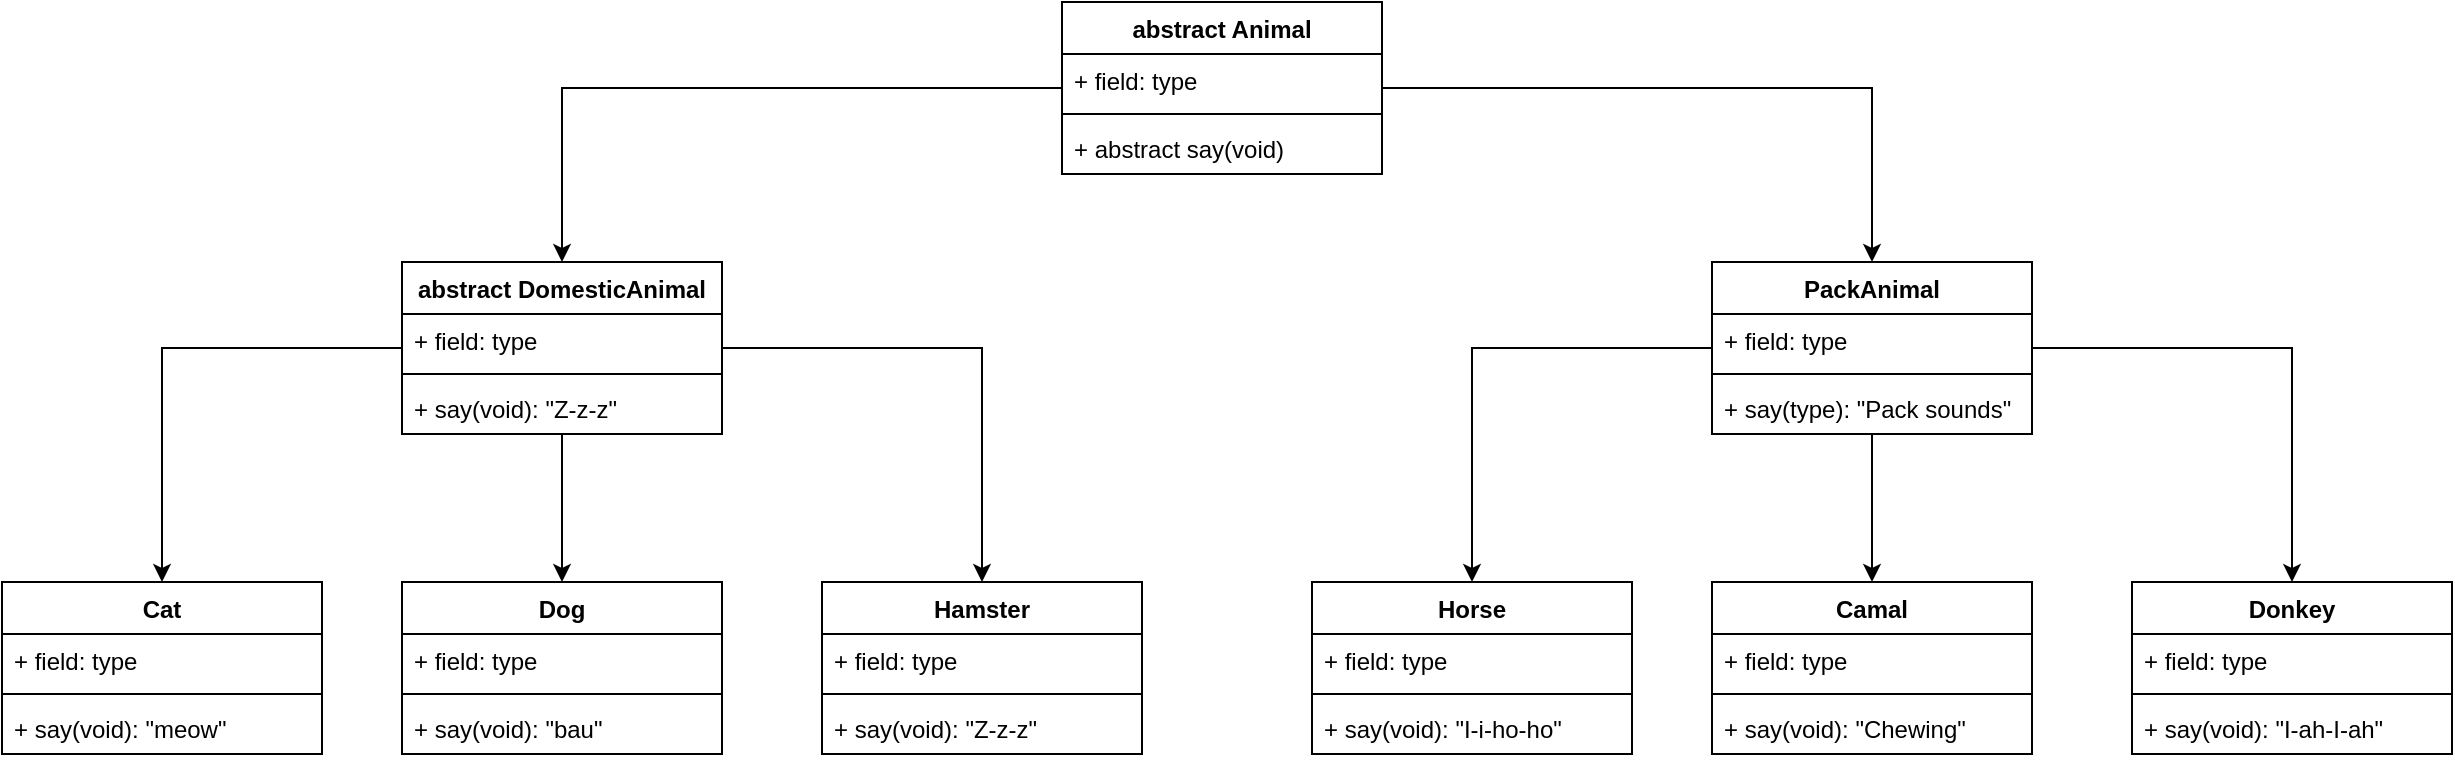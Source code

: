 <mxfile version="21.1.7" type="google">
  <diagram id="C5RBs43oDa-KdzZeNtuy" name="Page-1">
    <mxGraphModel grid="1" page="1" gridSize="10" guides="1" tooltips="1" connect="1" arrows="1" fold="1" pageScale="1" pageWidth="827" pageHeight="1169" math="0" shadow="0">
      <root>
        <mxCell id="WIyWlLk6GJQsqaUBKTNV-0" />
        <mxCell id="WIyWlLk6GJQsqaUBKTNV-1" parent="WIyWlLk6GJQsqaUBKTNV-0" />
        <mxCell id="azKIVC53_juSQXnRm8xF-33" value="" style="edgeStyle=orthogonalEdgeStyle;rounded=0;orthogonalLoop=1;jettySize=auto;html=1;entryX=0.5;entryY=0;entryDx=0;entryDy=0;" edge="1" parent="WIyWlLk6GJQsqaUBKTNV-1" source="azKIVC53_juSQXnRm8xF-0" target="azKIVC53_juSQXnRm8xF-8">
          <mxGeometry relative="1" as="geometry" />
        </mxCell>
        <mxCell id="azKIVC53_juSQXnRm8xF-34" value="" style="edgeStyle=orthogonalEdgeStyle;rounded=0;orthogonalLoop=1;jettySize=auto;html=1;entryX=0.5;entryY=0;entryDx=0;entryDy=0;" edge="1" parent="WIyWlLk6GJQsqaUBKTNV-1" source="azKIVC53_juSQXnRm8xF-0" target="azKIVC53_juSQXnRm8xF-12">
          <mxGeometry relative="1" as="geometry" />
        </mxCell>
        <mxCell id="azKIVC53_juSQXnRm8xF-40" value="" style="edgeStyle=orthogonalEdgeStyle;rounded=0;orthogonalLoop=1;jettySize=auto;html=1;entryX=0.5;entryY=0;entryDx=0;entryDy=0;" edge="1" parent="WIyWlLk6GJQsqaUBKTNV-1" source="azKIVC53_juSQXnRm8xF-0" target="azKIVC53_juSQXnRm8xF-16">
          <mxGeometry relative="1" as="geometry">
            <mxPoint x="50" y="243" as="targetPoint" />
          </mxGeometry>
        </mxCell>
        <mxCell id="azKIVC53_juSQXnRm8xF-0" value="abstract DomesticAnimal" style="swimlane;fontStyle=1;align=center;verticalAlign=top;childLayout=stackLayout;horizontal=1;startSize=26;horizontalStack=0;resizeParent=1;resizeParentMax=0;resizeLast=0;collapsible=1;marginBottom=0;whiteSpace=wrap;html=1;" vertex="1" parent="WIyWlLk6GJQsqaUBKTNV-1">
          <mxGeometry x="-190" y="200" width="160" height="86" as="geometry" />
        </mxCell>
        <mxCell id="azKIVC53_juSQXnRm8xF-1" value="+ field: type" style="text;strokeColor=none;fillColor=none;align=left;verticalAlign=top;spacingLeft=4;spacingRight=4;overflow=hidden;rotatable=0;points=[[0,0.5],[1,0.5]];portConstraint=eastwest;whiteSpace=wrap;html=1;" vertex="1" parent="azKIVC53_juSQXnRm8xF-0">
          <mxGeometry y="26" width="160" height="26" as="geometry" />
        </mxCell>
        <mxCell id="azKIVC53_juSQXnRm8xF-2" value="" style="line;strokeWidth=1;fillColor=none;align=left;verticalAlign=middle;spacingTop=-1;spacingLeft=3;spacingRight=3;rotatable=0;labelPosition=right;points=[];portConstraint=eastwest;strokeColor=inherit;" vertex="1" parent="azKIVC53_juSQXnRm8xF-0">
          <mxGeometry y="52" width="160" height="8" as="geometry" />
        </mxCell>
        <mxCell id="azKIVC53_juSQXnRm8xF-3" value="+ say(void): &quot;Z-z-z&quot;" style="text;strokeColor=none;fillColor=none;align=left;verticalAlign=top;spacingLeft=4;spacingRight=4;overflow=hidden;rotatable=0;points=[[0,0.5],[1,0.5]];portConstraint=eastwest;whiteSpace=wrap;html=1;" vertex="1" parent="azKIVC53_juSQXnRm8xF-0">
          <mxGeometry y="60" width="160" height="26" as="geometry" />
        </mxCell>
        <mxCell id="azKIVC53_juSQXnRm8xF-45" value="" style="edgeStyle=orthogonalEdgeStyle;rounded=0;orthogonalLoop=1;jettySize=auto;html=1;entryX=0.5;entryY=0;entryDx=0;entryDy=0;" edge="1" parent="WIyWlLk6GJQsqaUBKTNV-1" source="azKIVC53_juSQXnRm8xF-4" target="azKIVC53_juSQXnRm8xF-20">
          <mxGeometry relative="1" as="geometry">
            <mxPoint x="390.0" y="243" as="targetPoint" />
          </mxGeometry>
        </mxCell>
        <mxCell id="azKIVC53_juSQXnRm8xF-46" value="" style="edgeStyle=orthogonalEdgeStyle;rounded=0;orthogonalLoop=1;jettySize=auto;html=1;" edge="1" parent="WIyWlLk6GJQsqaUBKTNV-1" source="azKIVC53_juSQXnRm8xF-4" target="azKIVC53_juSQXnRm8xF-24">
          <mxGeometry relative="1" as="geometry" />
        </mxCell>
        <mxCell id="azKIVC53_juSQXnRm8xF-51" value="" style="edgeStyle=orthogonalEdgeStyle;rounded=0;orthogonalLoop=1;jettySize=auto;html=1;entryX=0.5;entryY=0;entryDx=0;entryDy=0;" edge="1" parent="WIyWlLk6GJQsqaUBKTNV-1" source="azKIVC53_juSQXnRm8xF-4" target="azKIVC53_juSQXnRm8xF-28">
          <mxGeometry relative="1" as="geometry">
            <mxPoint x="705.0" y="243" as="targetPoint" />
          </mxGeometry>
        </mxCell>
        <mxCell id="azKIVC53_juSQXnRm8xF-4" value="PackAnimal" style="swimlane;fontStyle=1;align=center;verticalAlign=top;childLayout=stackLayout;horizontal=1;startSize=26;horizontalStack=0;resizeParent=1;resizeParentMax=0;resizeLast=0;collapsible=1;marginBottom=0;whiteSpace=wrap;html=1;" vertex="1" parent="WIyWlLk6GJQsqaUBKTNV-1">
          <mxGeometry x="465" y="200" width="160" height="86" as="geometry" />
        </mxCell>
        <mxCell id="azKIVC53_juSQXnRm8xF-5" value="+ field: type" style="text;strokeColor=none;fillColor=none;align=left;verticalAlign=top;spacingLeft=4;spacingRight=4;overflow=hidden;rotatable=0;points=[[0,0.5],[1,0.5]];portConstraint=eastwest;whiteSpace=wrap;html=1;" vertex="1" parent="azKIVC53_juSQXnRm8xF-4">
          <mxGeometry y="26" width="160" height="26" as="geometry" />
        </mxCell>
        <mxCell id="azKIVC53_juSQXnRm8xF-6" value="" style="line;strokeWidth=1;fillColor=none;align=left;verticalAlign=middle;spacingTop=-1;spacingLeft=3;spacingRight=3;rotatable=0;labelPosition=right;points=[];portConstraint=eastwest;strokeColor=inherit;" vertex="1" parent="azKIVC53_juSQXnRm8xF-4">
          <mxGeometry y="52" width="160" height="8" as="geometry" />
        </mxCell>
        <mxCell id="azKIVC53_juSQXnRm8xF-7" value="+ say(type): &quot;Pack sounds&quot;" style="text;strokeColor=none;fillColor=none;align=left;verticalAlign=top;spacingLeft=4;spacingRight=4;overflow=hidden;rotatable=0;points=[[0,0.5],[1,0.5]];portConstraint=eastwest;whiteSpace=wrap;html=1;" vertex="1" parent="azKIVC53_juSQXnRm8xF-4">
          <mxGeometry y="60" width="160" height="26" as="geometry" />
        </mxCell>
        <mxCell id="azKIVC53_juSQXnRm8xF-8" value="Cat" style="swimlane;fontStyle=1;align=center;verticalAlign=top;childLayout=stackLayout;horizontal=1;startSize=26;horizontalStack=0;resizeParent=1;resizeParentMax=0;resizeLast=0;collapsible=1;marginBottom=0;whiteSpace=wrap;html=1;" vertex="1" parent="WIyWlLk6GJQsqaUBKTNV-1">
          <mxGeometry x="-390" y="360" width="160" height="86" as="geometry" />
        </mxCell>
        <mxCell id="azKIVC53_juSQXnRm8xF-9" value="+ field: type" style="text;strokeColor=none;fillColor=none;align=left;verticalAlign=top;spacingLeft=4;spacingRight=4;overflow=hidden;rotatable=0;points=[[0,0.5],[1,0.5]];portConstraint=eastwest;whiteSpace=wrap;html=1;" vertex="1" parent="azKIVC53_juSQXnRm8xF-8">
          <mxGeometry y="26" width="160" height="26" as="geometry" />
        </mxCell>
        <mxCell id="azKIVC53_juSQXnRm8xF-10" value="" style="line;strokeWidth=1;fillColor=none;align=left;verticalAlign=middle;spacingTop=-1;spacingLeft=3;spacingRight=3;rotatable=0;labelPosition=right;points=[];portConstraint=eastwest;strokeColor=inherit;" vertex="1" parent="azKIVC53_juSQXnRm8xF-8">
          <mxGeometry y="52" width="160" height="8" as="geometry" />
        </mxCell>
        <mxCell id="azKIVC53_juSQXnRm8xF-11" value="+ say(void): &quot;meow&quot;" style="text;strokeColor=none;fillColor=none;align=left;verticalAlign=top;spacingLeft=4;spacingRight=4;overflow=hidden;rotatable=0;points=[[0,0.5],[1,0.5]];portConstraint=eastwest;whiteSpace=wrap;html=1;" vertex="1" parent="azKIVC53_juSQXnRm8xF-8">
          <mxGeometry y="60" width="160" height="26" as="geometry" />
        </mxCell>
        <mxCell id="azKIVC53_juSQXnRm8xF-12" value="Dog" style="swimlane;fontStyle=1;align=center;verticalAlign=top;childLayout=stackLayout;horizontal=1;startSize=26;horizontalStack=0;resizeParent=1;resizeParentMax=0;resizeLast=0;collapsible=1;marginBottom=0;whiteSpace=wrap;html=1;" vertex="1" parent="WIyWlLk6GJQsqaUBKTNV-1">
          <mxGeometry x="-190" y="360" width="160" height="86" as="geometry" />
        </mxCell>
        <mxCell id="azKIVC53_juSQXnRm8xF-13" value="+ field: type" style="text;strokeColor=none;fillColor=none;align=left;verticalAlign=top;spacingLeft=4;spacingRight=4;overflow=hidden;rotatable=0;points=[[0,0.5],[1,0.5]];portConstraint=eastwest;whiteSpace=wrap;html=1;" vertex="1" parent="azKIVC53_juSQXnRm8xF-12">
          <mxGeometry y="26" width="160" height="26" as="geometry" />
        </mxCell>
        <mxCell id="azKIVC53_juSQXnRm8xF-14" value="" style="line;strokeWidth=1;fillColor=none;align=left;verticalAlign=middle;spacingTop=-1;spacingLeft=3;spacingRight=3;rotatable=0;labelPosition=right;points=[];portConstraint=eastwest;strokeColor=inherit;" vertex="1" parent="azKIVC53_juSQXnRm8xF-12">
          <mxGeometry y="52" width="160" height="8" as="geometry" />
        </mxCell>
        <mxCell id="azKIVC53_juSQXnRm8xF-15" value="+ say(void):&amp;nbsp;&quot;bau&quot;" style="text;strokeColor=none;fillColor=none;align=left;verticalAlign=top;spacingLeft=4;spacingRight=4;overflow=hidden;rotatable=0;points=[[0,0.5],[1,0.5]];portConstraint=eastwest;whiteSpace=wrap;html=1;" vertex="1" parent="azKIVC53_juSQXnRm8xF-12">
          <mxGeometry y="60" width="160" height="26" as="geometry" />
        </mxCell>
        <mxCell id="azKIVC53_juSQXnRm8xF-16" value="Hamster" style="swimlane;fontStyle=1;align=center;verticalAlign=top;childLayout=stackLayout;horizontal=1;startSize=26;horizontalStack=0;resizeParent=1;resizeParentMax=0;resizeLast=0;collapsible=1;marginBottom=0;whiteSpace=wrap;html=1;" vertex="1" parent="WIyWlLk6GJQsqaUBKTNV-1">
          <mxGeometry x="20" y="360" width="160" height="86" as="geometry" />
        </mxCell>
        <mxCell id="azKIVC53_juSQXnRm8xF-17" value="+ field: type" style="text;strokeColor=none;fillColor=none;align=left;verticalAlign=top;spacingLeft=4;spacingRight=4;overflow=hidden;rotatable=0;points=[[0,0.5],[1,0.5]];portConstraint=eastwest;whiteSpace=wrap;html=1;" vertex="1" parent="azKIVC53_juSQXnRm8xF-16">
          <mxGeometry y="26" width="160" height="26" as="geometry" />
        </mxCell>
        <mxCell id="azKIVC53_juSQXnRm8xF-18" value="" style="line;strokeWidth=1;fillColor=none;align=left;verticalAlign=middle;spacingTop=-1;spacingLeft=3;spacingRight=3;rotatable=0;labelPosition=right;points=[];portConstraint=eastwest;strokeColor=inherit;" vertex="1" parent="azKIVC53_juSQXnRm8xF-16">
          <mxGeometry y="52" width="160" height="8" as="geometry" />
        </mxCell>
        <mxCell id="azKIVC53_juSQXnRm8xF-19" value="+ say(void): &quot;Z-z-z&quot;" style="text;strokeColor=none;fillColor=none;align=left;verticalAlign=top;spacingLeft=4;spacingRight=4;overflow=hidden;rotatable=0;points=[[0,0.5],[1,0.5]];portConstraint=eastwest;whiteSpace=wrap;html=1;" vertex="1" parent="azKIVC53_juSQXnRm8xF-16">
          <mxGeometry y="60" width="160" height="26" as="geometry" />
        </mxCell>
        <mxCell id="azKIVC53_juSQXnRm8xF-20" value="Horse" style="swimlane;fontStyle=1;align=center;verticalAlign=top;childLayout=stackLayout;horizontal=1;startSize=26;horizontalStack=0;resizeParent=1;resizeParentMax=0;resizeLast=0;collapsible=1;marginBottom=0;whiteSpace=wrap;html=1;" vertex="1" parent="WIyWlLk6GJQsqaUBKTNV-1">
          <mxGeometry x="265" y="360" width="160" height="86" as="geometry" />
        </mxCell>
        <mxCell id="azKIVC53_juSQXnRm8xF-21" value="+ field: type" style="text;strokeColor=none;fillColor=none;align=left;verticalAlign=top;spacingLeft=4;spacingRight=4;overflow=hidden;rotatable=0;points=[[0,0.5],[1,0.5]];portConstraint=eastwest;whiteSpace=wrap;html=1;" vertex="1" parent="azKIVC53_juSQXnRm8xF-20">
          <mxGeometry y="26" width="160" height="26" as="geometry" />
        </mxCell>
        <mxCell id="azKIVC53_juSQXnRm8xF-22" value="" style="line;strokeWidth=1;fillColor=none;align=left;verticalAlign=middle;spacingTop=-1;spacingLeft=3;spacingRight=3;rotatable=0;labelPosition=right;points=[];portConstraint=eastwest;strokeColor=inherit;" vertex="1" parent="azKIVC53_juSQXnRm8xF-20">
          <mxGeometry y="52" width="160" height="8" as="geometry" />
        </mxCell>
        <mxCell id="azKIVC53_juSQXnRm8xF-23" value="+ say(void):&amp;nbsp;&quot;I-i-ho-ho&quot;" style="text;strokeColor=none;fillColor=none;align=left;verticalAlign=top;spacingLeft=4;spacingRight=4;overflow=hidden;rotatable=0;points=[[0,0.5],[1,0.5]];portConstraint=eastwest;whiteSpace=wrap;html=1;" vertex="1" parent="azKIVC53_juSQXnRm8xF-20">
          <mxGeometry y="60" width="160" height="26" as="geometry" />
        </mxCell>
        <mxCell id="azKIVC53_juSQXnRm8xF-24" value="Camal" style="swimlane;fontStyle=1;align=center;verticalAlign=top;childLayout=stackLayout;horizontal=1;startSize=26;horizontalStack=0;resizeParent=1;resizeParentMax=0;resizeLast=0;collapsible=1;marginBottom=0;whiteSpace=wrap;html=1;" vertex="1" parent="WIyWlLk6GJQsqaUBKTNV-1">
          <mxGeometry x="465" y="360" width="160" height="86" as="geometry" />
        </mxCell>
        <mxCell id="azKIVC53_juSQXnRm8xF-25" value="+ field: type" style="text;strokeColor=none;fillColor=none;align=left;verticalAlign=top;spacingLeft=4;spacingRight=4;overflow=hidden;rotatable=0;points=[[0,0.5],[1,0.5]];portConstraint=eastwest;whiteSpace=wrap;html=1;" vertex="1" parent="azKIVC53_juSQXnRm8xF-24">
          <mxGeometry y="26" width="160" height="26" as="geometry" />
        </mxCell>
        <mxCell id="azKIVC53_juSQXnRm8xF-26" value="" style="line;strokeWidth=1;fillColor=none;align=left;verticalAlign=middle;spacingTop=-1;spacingLeft=3;spacingRight=3;rotatable=0;labelPosition=right;points=[];portConstraint=eastwest;strokeColor=inherit;" vertex="1" parent="azKIVC53_juSQXnRm8xF-24">
          <mxGeometry y="52" width="160" height="8" as="geometry" />
        </mxCell>
        <mxCell id="azKIVC53_juSQXnRm8xF-27" value="+ say(void):&amp;nbsp;&quot;Chewing&quot;" style="text;strokeColor=none;fillColor=none;align=left;verticalAlign=top;spacingLeft=4;spacingRight=4;overflow=hidden;rotatable=0;points=[[0,0.5],[1,0.5]];portConstraint=eastwest;whiteSpace=wrap;html=1;" vertex="1" parent="azKIVC53_juSQXnRm8xF-24">
          <mxGeometry y="60" width="160" height="26" as="geometry" />
        </mxCell>
        <mxCell id="azKIVC53_juSQXnRm8xF-28" value="Donkey" style="swimlane;fontStyle=1;align=center;verticalAlign=top;childLayout=stackLayout;horizontal=1;startSize=26;horizontalStack=0;resizeParent=1;resizeParentMax=0;resizeLast=0;collapsible=1;marginBottom=0;whiteSpace=wrap;html=1;" vertex="1" parent="WIyWlLk6GJQsqaUBKTNV-1">
          <mxGeometry x="675" y="360" width="160" height="86" as="geometry" />
        </mxCell>
        <mxCell id="azKIVC53_juSQXnRm8xF-29" value="+ field: type" style="text;strokeColor=none;fillColor=none;align=left;verticalAlign=top;spacingLeft=4;spacingRight=4;overflow=hidden;rotatable=0;points=[[0,0.5],[1,0.5]];portConstraint=eastwest;whiteSpace=wrap;html=1;" vertex="1" parent="azKIVC53_juSQXnRm8xF-28">
          <mxGeometry y="26" width="160" height="26" as="geometry" />
        </mxCell>
        <mxCell id="azKIVC53_juSQXnRm8xF-30" value="" style="line;strokeWidth=1;fillColor=none;align=left;verticalAlign=middle;spacingTop=-1;spacingLeft=3;spacingRight=3;rotatable=0;labelPosition=right;points=[];portConstraint=eastwest;strokeColor=inherit;" vertex="1" parent="azKIVC53_juSQXnRm8xF-28">
          <mxGeometry y="52" width="160" height="8" as="geometry" />
        </mxCell>
        <mxCell id="azKIVC53_juSQXnRm8xF-31" value="+ say(void):&amp;nbsp;&quot;I-ah-I-ah&quot;" style="text;strokeColor=none;fillColor=none;align=left;verticalAlign=top;spacingLeft=4;spacingRight=4;overflow=hidden;rotatable=0;points=[[0,0.5],[1,0.5]];portConstraint=eastwest;whiteSpace=wrap;html=1;" vertex="1" parent="azKIVC53_juSQXnRm8xF-28">
          <mxGeometry y="60" width="160" height="26" as="geometry" />
        </mxCell>
        <mxCell id="azKIVC53_juSQXnRm8xF-64" value="" style="edgeStyle=orthogonalEdgeStyle;rounded=0;orthogonalLoop=1;jettySize=auto;html=1;entryX=0.5;entryY=0;entryDx=0;entryDy=0;" edge="1" parent="WIyWlLk6GJQsqaUBKTNV-1" source="azKIVC53_juSQXnRm8xF-56" target="azKIVC53_juSQXnRm8xF-0">
          <mxGeometry relative="1" as="geometry">
            <mxPoint x="60" y="113" as="targetPoint" />
          </mxGeometry>
        </mxCell>
        <mxCell id="azKIVC53_juSQXnRm8xF-69" value="" style="edgeStyle=orthogonalEdgeStyle;rounded=0;orthogonalLoop=1;jettySize=auto;html=1;entryX=0.5;entryY=0;entryDx=0;entryDy=0;" edge="1" parent="WIyWlLk6GJQsqaUBKTNV-1" source="azKIVC53_juSQXnRm8xF-56" target="azKIVC53_juSQXnRm8xF-4">
          <mxGeometry relative="1" as="geometry">
            <mxPoint x="380.0" y="113" as="targetPoint" />
          </mxGeometry>
        </mxCell>
        <mxCell id="azKIVC53_juSQXnRm8xF-56" value="abstract Animal" style="swimlane;fontStyle=1;align=center;verticalAlign=top;childLayout=stackLayout;horizontal=1;startSize=26;horizontalStack=0;resizeParent=1;resizeParentMax=0;resizeLast=0;collapsible=1;marginBottom=0;whiteSpace=wrap;html=1;" vertex="1" parent="WIyWlLk6GJQsqaUBKTNV-1">
          <mxGeometry x="140" y="70" width="160" height="86" as="geometry" />
        </mxCell>
        <mxCell id="azKIVC53_juSQXnRm8xF-57" value="+ field: type" style="text;strokeColor=none;fillColor=none;align=left;verticalAlign=top;spacingLeft=4;spacingRight=4;overflow=hidden;rotatable=0;points=[[0,0.5],[1,0.5]];portConstraint=eastwest;whiteSpace=wrap;html=1;" vertex="1" parent="azKIVC53_juSQXnRm8xF-56">
          <mxGeometry y="26" width="160" height="26" as="geometry" />
        </mxCell>
        <mxCell id="azKIVC53_juSQXnRm8xF-58" value="" style="line;strokeWidth=1;fillColor=none;align=left;verticalAlign=middle;spacingTop=-1;spacingLeft=3;spacingRight=3;rotatable=0;labelPosition=right;points=[];portConstraint=eastwest;strokeColor=inherit;" vertex="1" parent="azKIVC53_juSQXnRm8xF-56">
          <mxGeometry y="52" width="160" height="8" as="geometry" />
        </mxCell>
        <mxCell id="azKIVC53_juSQXnRm8xF-59" value="+ abstract say(void)" style="text;strokeColor=none;fillColor=none;align=left;verticalAlign=top;spacingLeft=4;spacingRight=4;overflow=hidden;rotatable=0;points=[[0,0.5],[1,0.5]];portConstraint=eastwest;whiteSpace=wrap;html=1;" vertex="1" parent="azKIVC53_juSQXnRm8xF-56">
          <mxGeometry y="60" width="160" height="26" as="geometry" />
        </mxCell>
      </root>
    </mxGraphModel>
  </diagram>
</mxfile>
